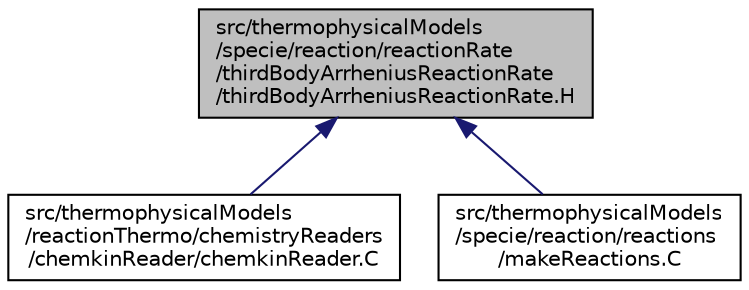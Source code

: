 digraph "src/thermophysicalModels/specie/reaction/reactionRate/thirdBodyArrheniusReactionRate/thirdBodyArrheniusReactionRate.H"
{
  bgcolor="transparent";
  edge [fontname="Helvetica",fontsize="10",labelfontname="Helvetica",labelfontsize="10"];
  node [fontname="Helvetica",fontsize="10",shape=record];
  Node1 [label="src/thermophysicalModels\l/specie/reaction/reactionRate\l/thirdBodyArrheniusReactionRate\l/thirdBodyArrheniusReactionRate.H",height=0.2,width=0.4,color="black", fillcolor="grey75", style="filled", fontcolor="black"];
  Node1 -> Node2 [dir="back",color="midnightblue",fontsize="10",style="solid",fontname="Helvetica"];
  Node2 [label="src/thermophysicalModels\l/reactionThermo/chemistryReaders\l/chemkinReader/chemkinReader.C",height=0.2,width=0.4,color="black",URL="$a10175.html"];
  Node1 -> Node3 [dir="back",color="midnightblue",fontsize="10",style="solid",fontname="Helvetica"];
  Node3 [label="src/thermophysicalModels\l/specie/reaction/reactions\l/makeReactions.C",height=0.2,width=0.4,color="black",URL="$a10331.html"];
}
